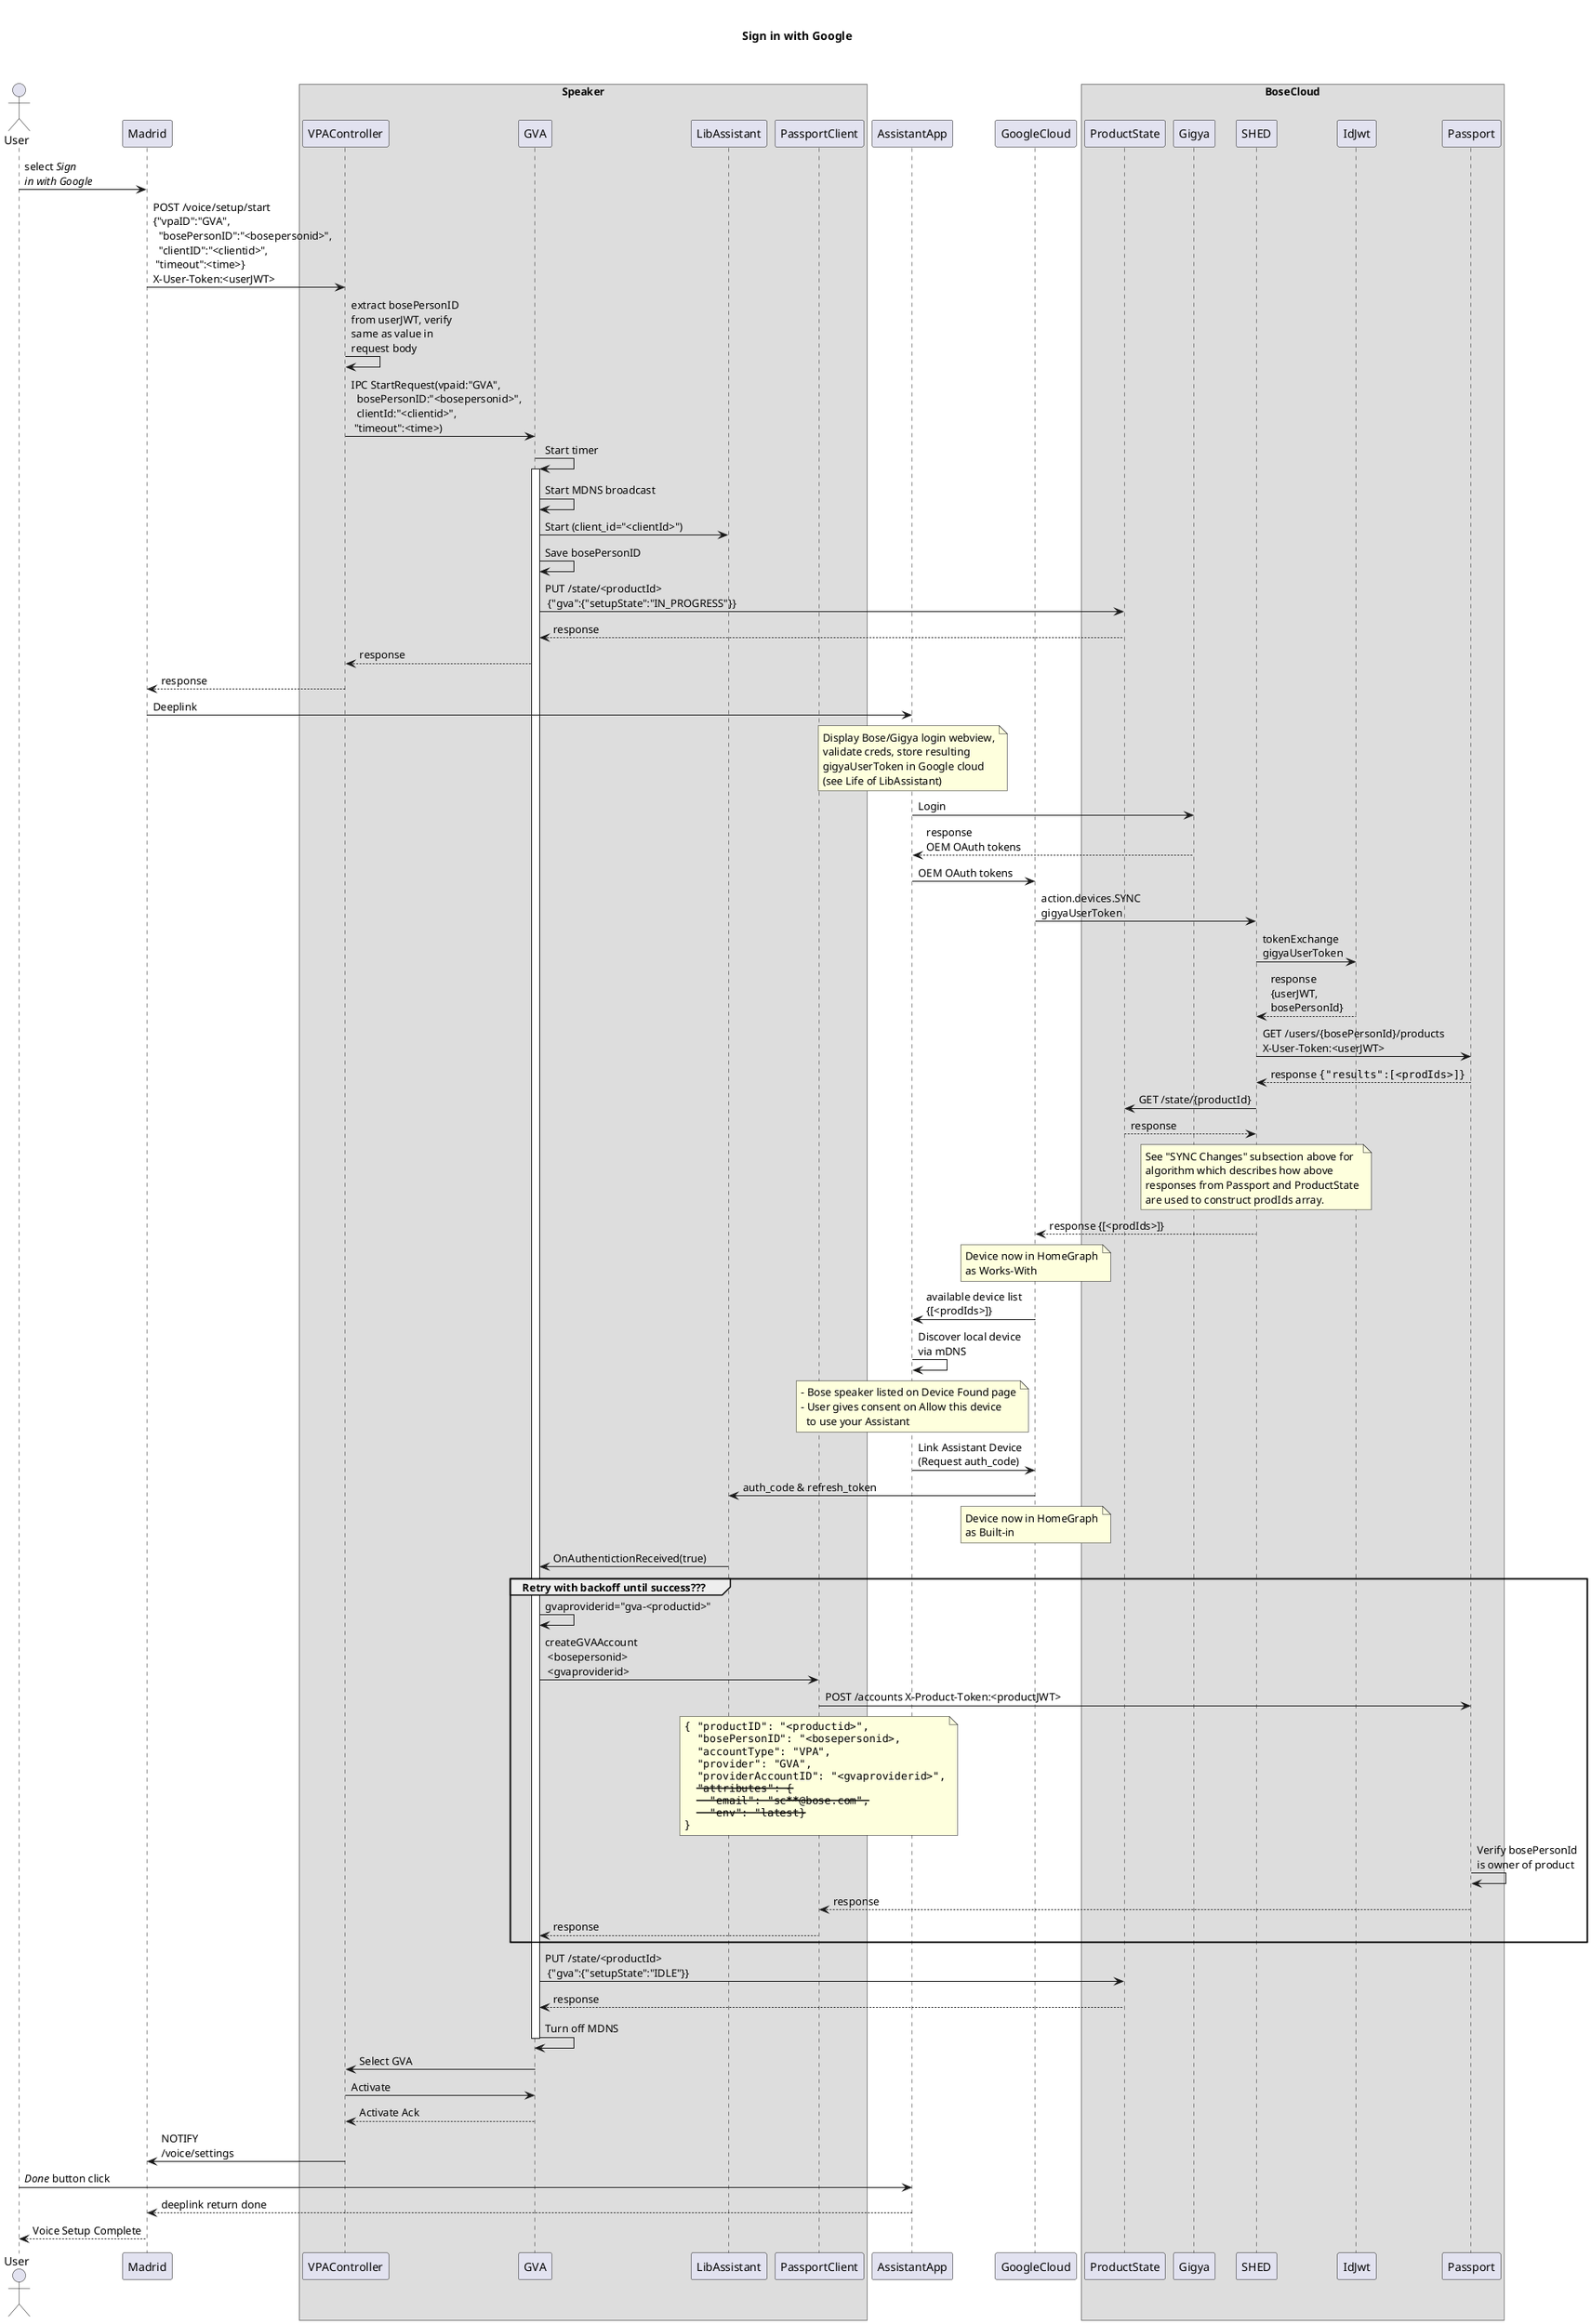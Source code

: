 @startuml
title \nSign in with Google\n\n
actor User

participant Madrid
box "Speaker"
  participant VPAController
  participant GVA
  participant LibAssistant
  participant PassportClient
end box
participant AssistantApp
participant GoogleCloud
box "BoseCloud"
  participant ProductState
  participant Gigya
  participant SHED
  participant IdJwt
  participant Passport
end box

User->Madrid: select //Sign//\n//in with Google//
Madrid->VPAController: POST /voice/setup/start\n{"vpaID":"GVA",\n  "bosePersonID":"<bosepersonid>",\n  "clientID":"<clientid>",\n "timeout":<time>}\nX-User-Token:<userJWT>
VPAController->VPAController: extract bosePersonID\nfrom userJWT, verify\nsame as value in\nrequest body
VPAController->GVA: IPC StartRequest(vpaid:"GVA",\n  bosePersonID:"<bosepersonid>",\n  clientId:"<clientid>",\n "timeout":<time>)

GVA->GVA: Start timer
Activate GVA

GVA->GVA: Start MDNS broadcast
GVA->LibAssistant: Start (client_id="<clientId>")
GVA->GVA: Save bosePersonID
GVA->ProductState: PUT /state/<productId>\n {"gva":{"setupState":"IN_PROGRESS"}}
ProductState-->GVA: response
GVA-->VPAController: response
VPAController-->Madrid: response

Madrid->AssistantApp: Deeplink
note over AssistantApp
  Display Bose/Gigya login webview,
  validate creds, store resulting
  gigyaUserToken in Google cloud
  (see Life of LibAssistant)
end note
AssistantApp->Gigya: Login
Gigya-->AssistantApp: response\nOEM OAuth tokens
AssistantApp->GoogleCloud: OEM OAuth tokens
GoogleCloud->SHED: action.devices.SYNC\ngigyaUserToken
SHED->IdJwt: tokenExchange\ngigyaUserToken
IdJwt-->SHED: response\n{userJWT,\nbosePersonId}
SHED->Passport: GET /users/{bosePersonId}/products\nX-User-Token:<userJWT>
Passport-->SHED: response ""{"results":[<prodIds>]}""
SHED->ProductState: GET /state/{productId}
ProductState-->SHED: response
note over SHED
  See "SYNC Changes" subsection above for
  algorithm which describes how above 
  responses from Passport and ProductState
  are used to construct prodIds array.
end note
SHED-->GoogleCloud: response {[<prodIds>]}
note over GoogleCloud
  Device now in HomeGraph
  as Works-With
end note
GoogleCloud->AssistantApp: available device list\n{[<prodIds>]}

AssistantApp->AssistantApp: Discover local device\nvia mDNS
note over AssistantApp
  - Bose speaker listed on Device Found page
  - User gives consent on Allow this device
    to use your Assistant
end note
AssistantApp->GoogleCloud: Link Assistant Device\n(Request auth_code)
GoogleCloud->LibAssistant: auth_code & refresh_token
note over GoogleCloud
  Device now in HomeGraph
  as Built-in
end note
LibAssistant->GVA: OnAuthentictionReceived(true)

group Retry with backoff until success???
GVA->GVA: gvaproviderid="gva-<productid>"
GVA->PassportClient: createGVAAccount\n <bosepersonid>\n <gvaproviderid>
PassportClient->Passport: POST /accounts X-Product-Token:<productJWT>
note over PassportClient
  ""{ "productID": "<productid>",""
  ""  "bosePersonID": "<bosepersonid>,""
  ""  "accountType": "VPA",""
  ""  "provider": "GVA",""
  ""  "providerAccountID": "<gvaproviderid>",""
  ""  <strike>"attributes": {""
  ""  <strike>  "email": "sc**********@bose.com",""
  ""  <strike>  "env": "latest}""
  ""}""
end note
Passport->Passport: Verify bosePersonId\nis owner of product
Passport-->PassportClient: response
PassportClient-->GVA: response
end group
GVA->ProductState: PUT /state/<productId>\n {"gva":{"setupState":"IDLE"}}
ProductState-->GVA: response
GVA->GVA: Turn off MDNS

Deactivate GVA

GVA->VPAController: Select GVA
VPAController->GVA: Activate
GVA-->VPAController: Activate Ack

VPAController->Madrid: NOTIFY\n/voice/settings
User->AssistantApp: //Done// button click
AssistantApp-->Madrid: deeplink return done

Madrid-->User: Voice Setup Complete
@enduml